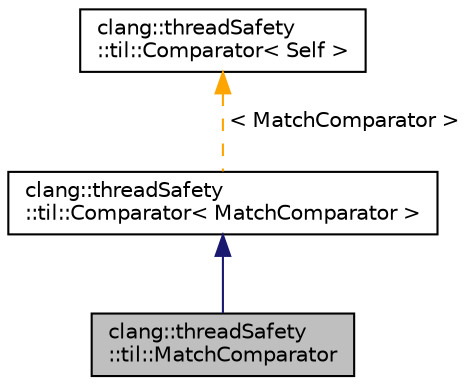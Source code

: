 digraph "clang::threadSafety::til::MatchComparator"
{
 // LATEX_PDF_SIZE
  bgcolor="transparent";
  edge [fontname="Helvetica",fontsize="10",labelfontname="Helvetica",labelfontsize="10"];
  node [fontname="Helvetica",fontsize="10",shape=record];
  Node1 [label="clang::threadSafety\l::til::MatchComparator",height=0.2,width=0.4,color="black", fillcolor="grey75", style="filled", fontcolor="black",tooltip=" "];
  Node2 -> Node1 [dir="back",color="midnightblue",fontsize="10",style="solid",fontname="Helvetica"];
  Node2 [label="clang::threadSafety\l::til::Comparator\< MatchComparator \>",height=0.2,width=0.4,color="black",URL="$classclang_1_1threadSafety_1_1til_1_1Comparator.html",tooltip=" "];
  Node3 -> Node2 [dir="back",color="orange",fontsize="10",style="dashed",label=" \< MatchComparator \>" ,fontname="Helvetica"];
  Node3 [label="clang::threadSafety\l::til::Comparator\< Self \>",height=0.2,width=0.4,color="black",URL="$classclang_1_1threadSafety_1_1til_1_1Comparator.html",tooltip=" "];
}
